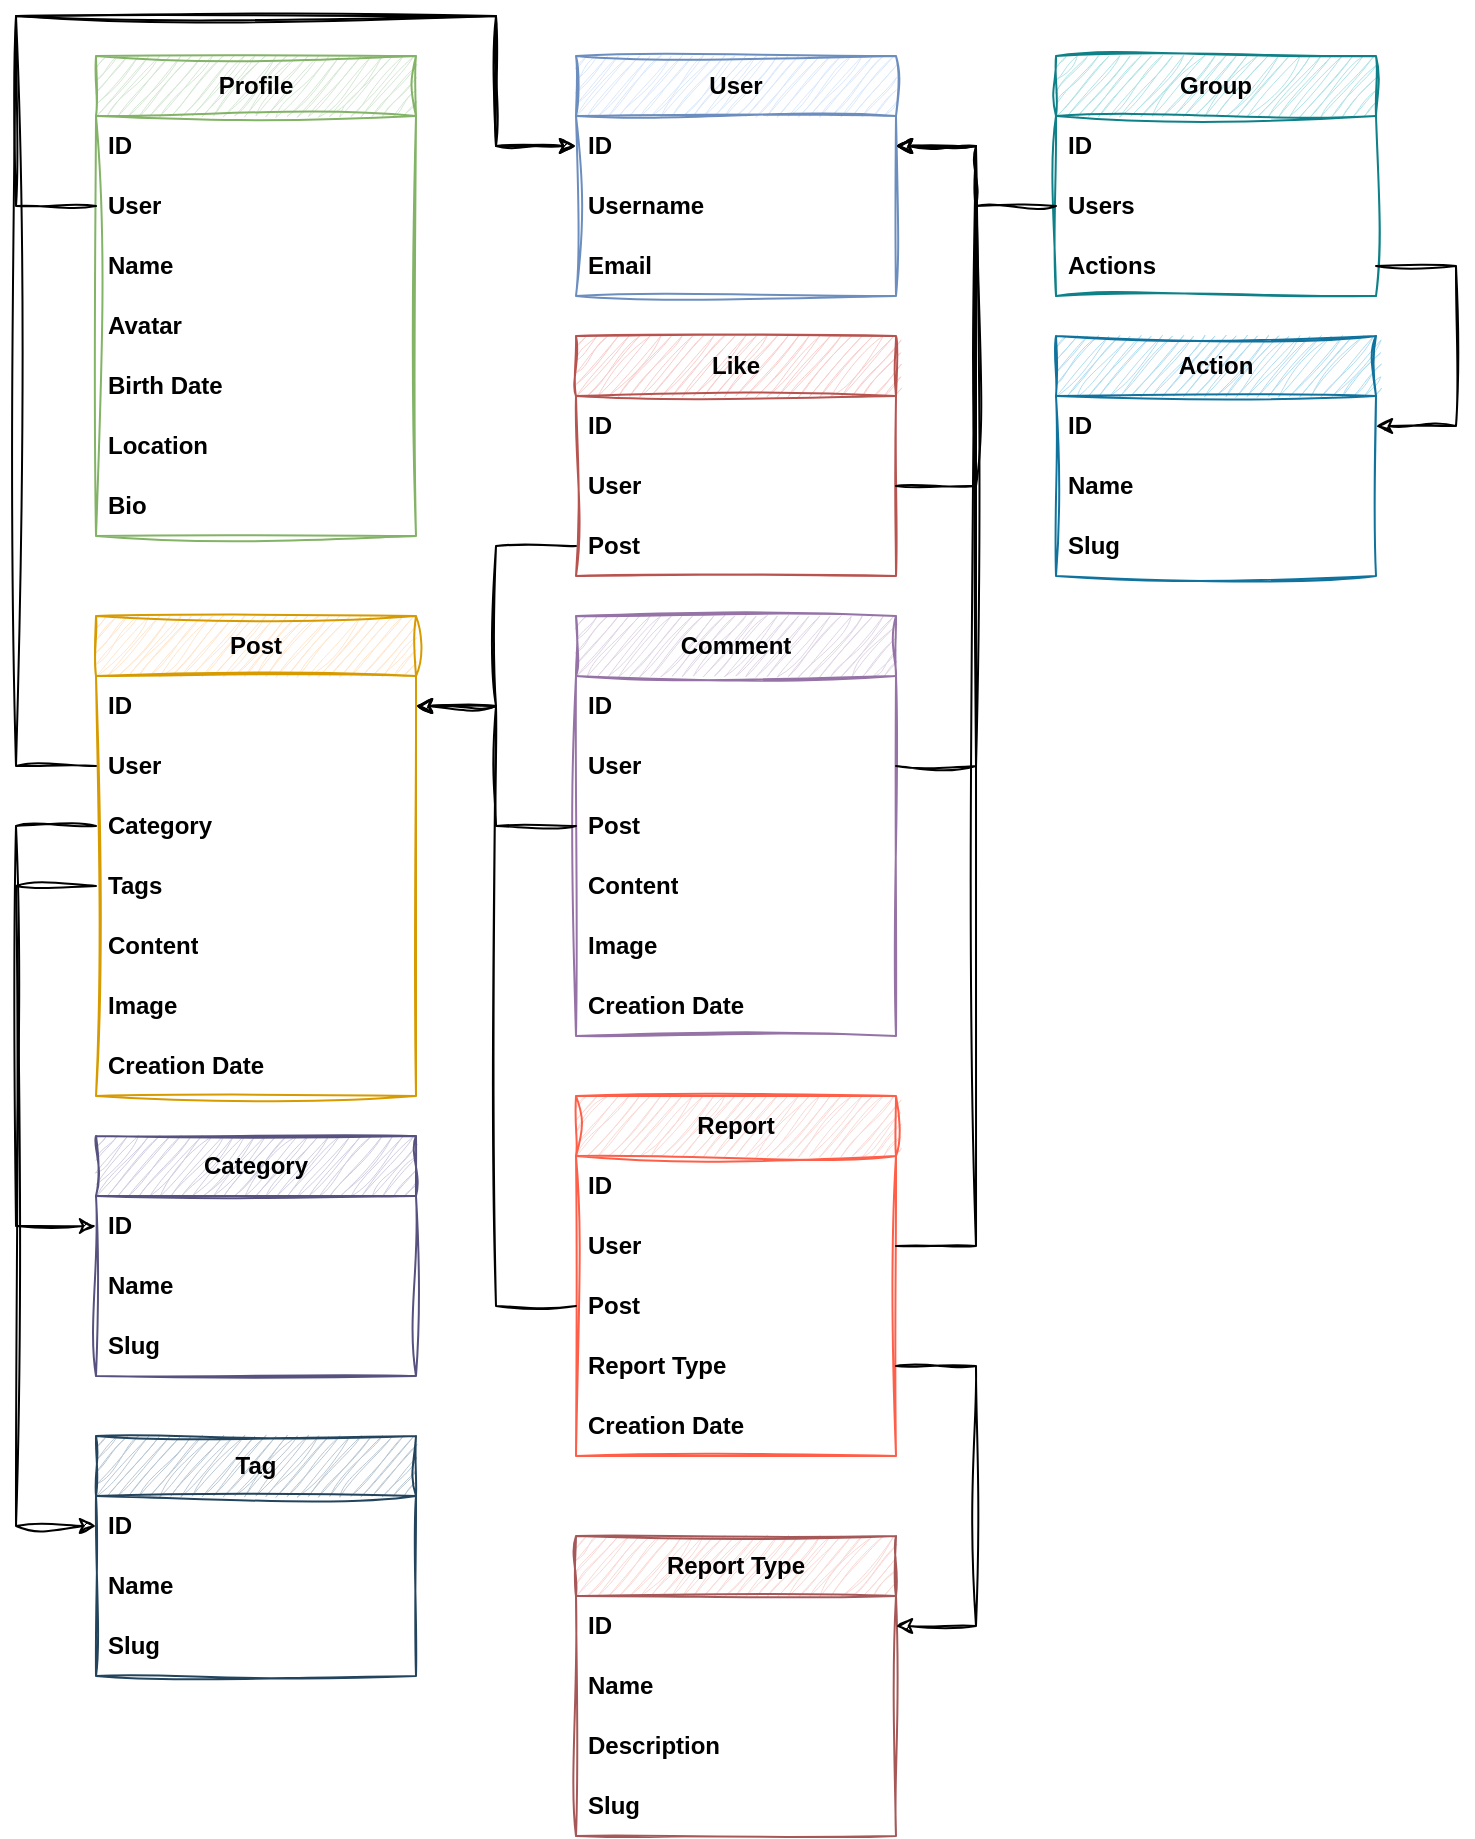 <mxfile version="23.0.2" type="device">
  <diagram name="Страница — 1" id="5FD7nR56Q4yFlG2jxHn1">
    <mxGraphModel dx="2876" dy="1103" grid="1" gridSize="10" guides="1" tooltips="1" connect="1" arrows="1" fold="1" page="1" pageScale="1" pageWidth="827" pageHeight="1169" math="0" shadow="0">
      <root>
        <mxCell id="0" />
        <mxCell id="1" parent="0" />
        <mxCell id="pnuQFp47O7qtw_fw8b88-24" value="User" style="swimlane;fontStyle=1;childLayout=stackLayout;horizontal=1;startSize=30;horizontalStack=0;resizeParent=1;resizeParentMax=0;resizeLast=0;collapsible=1;marginBottom=0;whiteSpace=wrap;html=1;fillColor=#dae8fc;strokeColor=#6c8ebf;fontFamily=Helvetica;rounded=0;sketch=1;curveFitting=1;jiggle=2;" vertex="1" parent="1">
          <mxGeometry x="-520" y="60" width="160" height="120" as="geometry" />
        </mxCell>
        <mxCell id="pnuQFp47O7qtw_fw8b88-25" value="ID" style="text;strokeColor=none;fillColor=none;align=left;verticalAlign=middle;spacingLeft=4;spacingRight=4;overflow=hidden;points=[[0,0.5],[1,0.5]];portConstraint=eastwest;rotatable=0;whiteSpace=wrap;html=1;fontFamily=Helvetica;fontStyle=1;rounded=0;sketch=1;curveFitting=1;jiggle=2;" vertex="1" parent="pnuQFp47O7qtw_fw8b88-24">
          <mxGeometry y="30" width="160" height="30" as="geometry" />
        </mxCell>
        <mxCell id="pnuQFp47O7qtw_fw8b88-26" value="Username" style="text;strokeColor=none;fillColor=none;align=left;verticalAlign=middle;spacingLeft=4;spacingRight=4;overflow=hidden;points=[[0,0.5],[1,0.5]];portConstraint=eastwest;rotatable=0;whiteSpace=wrap;html=1;fontFamily=Helvetica;fontStyle=1;rounded=0;sketch=1;curveFitting=1;jiggle=2;" vertex="1" parent="pnuQFp47O7qtw_fw8b88-24">
          <mxGeometry y="60" width="160" height="30" as="geometry" />
        </mxCell>
        <mxCell id="pnuQFp47O7qtw_fw8b88-27" value="Email" style="text;strokeColor=none;fillColor=none;align=left;verticalAlign=middle;spacingLeft=4;spacingRight=4;overflow=hidden;points=[[0,0.5],[1,0.5]];portConstraint=eastwest;rotatable=0;whiteSpace=wrap;html=1;fontFamily=Helvetica;fontStyle=1;rounded=0;sketch=1;curveFitting=1;jiggle=2;" vertex="1" parent="pnuQFp47O7qtw_fw8b88-24">
          <mxGeometry y="90" width="160" height="30" as="geometry" />
        </mxCell>
        <mxCell id="pnuQFp47O7qtw_fw8b88-28" value="Profile" style="swimlane;fontStyle=1;childLayout=stackLayout;horizontal=1;startSize=30;horizontalStack=0;resizeParent=1;resizeParentMax=0;resizeLast=0;collapsible=1;marginBottom=0;whiteSpace=wrap;html=1;fillColor=#d5e8d4;strokeColor=#82b366;fontFamily=Helvetica;rounded=0;sketch=1;curveFitting=1;jiggle=2;" vertex="1" parent="1">
          <mxGeometry x="-760" y="60" width="160" height="240" as="geometry" />
        </mxCell>
        <mxCell id="pnuQFp47O7qtw_fw8b88-29" value="ID" style="text;strokeColor=none;fillColor=none;align=left;verticalAlign=middle;spacingLeft=4;spacingRight=4;overflow=hidden;points=[[0,0.5],[1,0.5]];portConstraint=eastwest;rotatable=0;whiteSpace=wrap;html=1;fontFamily=Helvetica;fontStyle=1;rounded=0;sketch=1;curveFitting=1;jiggle=2;" vertex="1" parent="pnuQFp47O7qtw_fw8b88-28">
          <mxGeometry y="30" width="160" height="30" as="geometry" />
        </mxCell>
        <mxCell id="pnuQFp47O7qtw_fw8b88-30" value="User" style="text;strokeColor=none;fillColor=none;align=left;verticalAlign=middle;spacingLeft=4;spacingRight=4;overflow=hidden;points=[[0,0.5],[1,0.5]];portConstraint=eastwest;rotatable=0;whiteSpace=wrap;html=1;fontFamily=Helvetica;fontStyle=1;rounded=0;sketch=1;curveFitting=1;jiggle=2;" vertex="1" parent="pnuQFp47O7qtw_fw8b88-28">
          <mxGeometry y="60" width="160" height="30" as="geometry" />
        </mxCell>
        <mxCell id="pnuQFp47O7qtw_fw8b88-31" value="Name" style="text;strokeColor=none;fillColor=none;align=left;verticalAlign=middle;spacingLeft=4;spacingRight=4;overflow=hidden;points=[[0,0.5],[1,0.5]];portConstraint=eastwest;rotatable=0;whiteSpace=wrap;html=1;fontFamily=Helvetica;fontStyle=1;rounded=0;sketch=1;curveFitting=1;jiggle=2;" vertex="1" parent="pnuQFp47O7qtw_fw8b88-28">
          <mxGeometry y="90" width="160" height="30" as="geometry" />
        </mxCell>
        <mxCell id="pnuQFp47O7qtw_fw8b88-32" value="Avatar" style="text;strokeColor=none;fillColor=none;align=left;verticalAlign=middle;spacingLeft=4;spacingRight=4;overflow=hidden;points=[[0,0.5],[1,0.5]];portConstraint=eastwest;rotatable=0;whiteSpace=wrap;html=1;fontFamily=Helvetica;fontStyle=1;rounded=0;sketch=1;curveFitting=1;jiggle=2;" vertex="1" parent="pnuQFp47O7qtw_fw8b88-28">
          <mxGeometry y="120" width="160" height="30" as="geometry" />
        </mxCell>
        <mxCell id="pnuQFp47O7qtw_fw8b88-33" value="Birth Date" style="text;strokeColor=none;fillColor=none;align=left;verticalAlign=middle;spacingLeft=4;spacingRight=4;overflow=hidden;points=[[0,0.5],[1,0.5]];portConstraint=eastwest;rotatable=0;whiteSpace=wrap;html=1;fontFamily=Helvetica;fontStyle=1;rounded=0;sketch=1;curveFitting=1;jiggle=2;" vertex="1" parent="pnuQFp47O7qtw_fw8b88-28">
          <mxGeometry y="150" width="160" height="30" as="geometry" />
        </mxCell>
        <mxCell id="pnuQFp47O7qtw_fw8b88-35" value="Location" style="text;strokeColor=none;fillColor=none;align=left;verticalAlign=middle;spacingLeft=4;spacingRight=4;overflow=hidden;points=[[0,0.5],[1,0.5]];portConstraint=eastwest;rotatable=0;whiteSpace=wrap;html=1;fontFamily=Helvetica;fontStyle=1;rounded=0;sketch=1;curveFitting=1;jiggle=2;" vertex="1" parent="pnuQFp47O7qtw_fw8b88-28">
          <mxGeometry y="180" width="160" height="30" as="geometry" />
        </mxCell>
        <mxCell id="pnuQFp47O7qtw_fw8b88-34" value="Bio" style="text;strokeColor=none;fillColor=none;align=left;verticalAlign=middle;spacingLeft=4;spacingRight=4;overflow=hidden;points=[[0,0.5],[1,0.5]];portConstraint=eastwest;rotatable=0;whiteSpace=wrap;html=1;fontFamily=Helvetica;fontStyle=1;rounded=0;sketch=1;curveFitting=1;jiggle=2;" vertex="1" parent="pnuQFp47O7qtw_fw8b88-28">
          <mxGeometry y="210" width="160" height="30" as="geometry" />
        </mxCell>
        <mxCell id="pnuQFp47O7qtw_fw8b88-36" value="Post" style="swimlane;fontStyle=1;childLayout=stackLayout;horizontal=1;startSize=30;horizontalStack=0;resizeParent=1;resizeParentMax=0;resizeLast=0;collapsible=1;marginBottom=0;whiteSpace=wrap;html=1;fillColor=#ffe6cc;strokeColor=#d79b00;fontFamily=Helvetica;align=center;rounded=0;sketch=1;curveFitting=1;jiggle=2;" vertex="1" parent="1">
          <mxGeometry x="-760" y="340" width="160" height="240" as="geometry" />
        </mxCell>
        <mxCell id="pnuQFp47O7qtw_fw8b88-37" value="ID" style="text;strokeColor=none;fillColor=none;align=left;verticalAlign=middle;spacingLeft=4;spacingRight=4;overflow=hidden;points=[[0,0.5],[1,0.5]];portConstraint=eastwest;rotatable=0;whiteSpace=wrap;html=1;fontFamily=Helvetica;fontStyle=1;rounded=0;sketch=1;curveFitting=1;jiggle=2;" vertex="1" parent="pnuQFp47O7qtw_fw8b88-36">
          <mxGeometry y="30" width="160" height="30" as="geometry" />
        </mxCell>
        <mxCell id="pnuQFp47O7qtw_fw8b88-38" value="User" style="text;strokeColor=none;fillColor=none;align=left;verticalAlign=middle;spacingLeft=4;spacingRight=4;overflow=hidden;points=[[0,0.5],[1,0.5]];portConstraint=eastwest;rotatable=0;whiteSpace=wrap;html=1;fontFamily=Helvetica;fontStyle=1;rounded=0;sketch=1;curveFitting=1;jiggle=2;" vertex="1" parent="pnuQFp47O7qtw_fw8b88-36">
          <mxGeometry y="60" width="160" height="30" as="geometry" />
        </mxCell>
        <mxCell id="pnuQFp47O7qtw_fw8b88-110" value="Category" style="text;strokeColor=none;fillColor=none;align=left;verticalAlign=middle;spacingLeft=4;spacingRight=4;overflow=hidden;points=[[0,0.5],[1,0.5]];portConstraint=eastwest;rotatable=0;whiteSpace=wrap;html=1;fontFamily=Helvetica;fontStyle=1;rounded=0;sketch=1;curveFitting=1;jiggle=2;" vertex="1" parent="pnuQFp47O7qtw_fw8b88-36">
          <mxGeometry y="90" width="160" height="30" as="geometry" />
        </mxCell>
        <mxCell id="pnuQFp47O7qtw_fw8b88-111" value="Tags" style="text;strokeColor=none;fillColor=none;align=left;verticalAlign=middle;spacingLeft=4;spacingRight=4;overflow=hidden;points=[[0,0.5],[1,0.5]];portConstraint=eastwest;rotatable=0;whiteSpace=wrap;html=1;fontFamily=Helvetica;fontStyle=1;rounded=0;sketch=1;curveFitting=1;jiggle=2;" vertex="1" parent="pnuQFp47O7qtw_fw8b88-36">
          <mxGeometry y="120" width="160" height="30" as="geometry" />
        </mxCell>
        <mxCell id="pnuQFp47O7qtw_fw8b88-39" value="Content" style="text;strokeColor=none;fillColor=none;align=left;verticalAlign=middle;spacingLeft=4;spacingRight=4;overflow=hidden;points=[[0,0.5],[1,0.5]];portConstraint=eastwest;rotatable=0;whiteSpace=wrap;html=1;fontFamily=Helvetica;fontStyle=1;rounded=0;sketch=1;curveFitting=1;jiggle=2;" vertex="1" parent="pnuQFp47O7qtw_fw8b88-36">
          <mxGeometry y="150" width="160" height="30" as="geometry" />
        </mxCell>
        <mxCell id="pnuQFp47O7qtw_fw8b88-40" value="Image" style="text;strokeColor=none;fillColor=none;align=left;verticalAlign=middle;spacingLeft=4;spacingRight=4;overflow=hidden;points=[[0,0.5],[1,0.5]];portConstraint=eastwest;rotatable=0;whiteSpace=wrap;html=1;fontFamily=Helvetica;fontStyle=1;rounded=0;sketch=1;curveFitting=1;jiggle=2;" vertex="1" parent="pnuQFp47O7qtw_fw8b88-36">
          <mxGeometry y="180" width="160" height="30" as="geometry" />
        </mxCell>
        <mxCell id="pnuQFp47O7qtw_fw8b88-41" value="Creation Date" style="text;strokeColor=none;fillColor=none;align=left;verticalAlign=middle;spacingLeft=4;spacingRight=4;overflow=hidden;points=[[0,0.5],[1,0.5]];portConstraint=eastwest;rotatable=0;whiteSpace=wrap;html=1;fontFamily=Helvetica;fontStyle=1;rounded=0;sketch=1;curveFitting=1;jiggle=2;" vertex="1" parent="pnuQFp47O7qtw_fw8b88-36">
          <mxGeometry y="210" width="160" height="30" as="geometry" />
        </mxCell>
        <mxCell id="pnuQFp47O7qtw_fw8b88-46" value="Comment" style="swimlane;fontStyle=1;childLayout=stackLayout;horizontal=1;startSize=30;horizontalStack=0;resizeParent=1;resizeParentMax=0;resizeLast=0;collapsible=1;marginBottom=0;whiteSpace=wrap;html=1;fillColor=#e1d5e7;strokeColor=#9673a6;fontFamily=Helvetica;align=center;rounded=0;sketch=1;curveFitting=1;jiggle=2;" vertex="1" parent="1">
          <mxGeometry x="-520" y="340" width="160" height="210" as="geometry" />
        </mxCell>
        <mxCell id="pnuQFp47O7qtw_fw8b88-47" value="ID" style="text;strokeColor=none;fillColor=none;align=left;verticalAlign=middle;spacingLeft=4;spacingRight=4;overflow=hidden;points=[[0,0.5],[1,0.5]];portConstraint=eastwest;rotatable=0;whiteSpace=wrap;html=1;fontFamily=Helvetica;fontStyle=1;rounded=0;sketch=1;curveFitting=1;jiggle=2;" vertex="1" parent="pnuQFp47O7qtw_fw8b88-46">
          <mxGeometry y="30" width="160" height="30" as="geometry" />
        </mxCell>
        <mxCell id="pnuQFp47O7qtw_fw8b88-48" value="User" style="text;strokeColor=none;fillColor=none;align=left;verticalAlign=middle;spacingLeft=4;spacingRight=4;overflow=hidden;points=[[0,0.5],[1,0.5]];portConstraint=eastwest;rotatable=0;whiteSpace=wrap;html=1;fontFamily=Helvetica;fontStyle=1;rounded=0;sketch=1;curveFitting=1;jiggle=2;" vertex="1" parent="pnuQFp47O7qtw_fw8b88-46">
          <mxGeometry y="60" width="160" height="30" as="geometry" />
        </mxCell>
        <mxCell id="pnuQFp47O7qtw_fw8b88-52" value="Post" style="text;strokeColor=none;fillColor=none;align=left;verticalAlign=middle;spacingLeft=4;spacingRight=4;overflow=hidden;points=[[0,0.5],[1,0.5]];portConstraint=eastwest;rotatable=0;whiteSpace=wrap;html=1;fontFamily=Helvetica;fontStyle=1;rounded=0;sketch=1;curveFitting=1;jiggle=2;" vertex="1" parent="pnuQFp47O7qtw_fw8b88-46">
          <mxGeometry y="90" width="160" height="30" as="geometry" />
        </mxCell>
        <mxCell id="pnuQFp47O7qtw_fw8b88-49" value="Content" style="text;strokeColor=none;fillColor=none;align=left;verticalAlign=middle;spacingLeft=4;spacingRight=4;overflow=hidden;points=[[0,0.5],[1,0.5]];portConstraint=eastwest;rotatable=0;whiteSpace=wrap;html=1;fontFamily=Helvetica;fontStyle=1;rounded=0;sketch=1;curveFitting=1;jiggle=2;" vertex="1" parent="pnuQFp47O7qtw_fw8b88-46">
          <mxGeometry y="120" width="160" height="30" as="geometry" />
        </mxCell>
        <mxCell id="pnuQFp47O7qtw_fw8b88-50" value="Image" style="text;strokeColor=none;fillColor=none;align=left;verticalAlign=middle;spacingLeft=4;spacingRight=4;overflow=hidden;points=[[0,0.5],[1,0.5]];portConstraint=eastwest;rotatable=0;whiteSpace=wrap;html=1;fontFamily=Helvetica;fontStyle=1;rounded=0;sketch=1;curveFitting=1;jiggle=2;" vertex="1" parent="pnuQFp47O7qtw_fw8b88-46">
          <mxGeometry y="150" width="160" height="30" as="geometry" />
        </mxCell>
        <mxCell id="pnuQFp47O7qtw_fw8b88-51" value="Creation Date" style="text;strokeColor=none;fillColor=none;align=left;verticalAlign=middle;spacingLeft=4;spacingRight=4;overflow=hidden;points=[[0,0.5],[1,0.5]];portConstraint=eastwest;rotatable=0;whiteSpace=wrap;html=1;fontFamily=Helvetica;fontStyle=1;labelBorderColor=none;labelBackgroundColor=none;rounded=0;sketch=1;curveFitting=1;jiggle=2;" vertex="1" parent="pnuQFp47O7qtw_fw8b88-46">
          <mxGeometry y="180" width="160" height="30" as="geometry" />
        </mxCell>
        <mxCell id="pnuQFp47O7qtw_fw8b88-54" value="Like" style="swimlane;fontStyle=1;childLayout=stackLayout;horizontal=1;startSize=30;horizontalStack=0;resizeParent=1;resizeParentMax=0;resizeLast=0;collapsible=1;marginBottom=0;whiteSpace=wrap;html=1;fillColor=#f8cecc;strokeColor=#b85450;fontFamily=Helvetica;align=center;rounded=0;sketch=1;curveFitting=1;jiggle=2;" vertex="1" parent="1">
          <mxGeometry x="-520" y="200" width="160" height="120" as="geometry" />
        </mxCell>
        <mxCell id="pnuQFp47O7qtw_fw8b88-55" value="ID" style="text;strokeColor=none;fillColor=none;align=left;verticalAlign=middle;spacingLeft=4;spacingRight=4;overflow=hidden;points=[[0,0.5],[1,0.5]];portConstraint=eastwest;rotatable=0;whiteSpace=wrap;html=1;fontFamily=Helvetica;fontStyle=1;rounded=0;sketch=1;curveFitting=1;jiggle=2;" vertex="1" parent="pnuQFp47O7qtw_fw8b88-54">
          <mxGeometry y="30" width="160" height="30" as="geometry" />
        </mxCell>
        <mxCell id="pnuQFp47O7qtw_fw8b88-56" value="User" style="text;strokeColor=none;fillColor=none;align=left;verticalAlign=middle;spacingLeft=4;spacingRight=4;overflow=hidden;points=[[0,0.5],[1,0.5]];portConstraint=eastwest;rotatable=0;whiteSpace=wrap;html=1;fontFamily=Helvetica;fontStyle=1;rounded=0;sketch=1;curveFitting=1;jiggle=2;" vertex="1" parent="pnuQFp47O7qtw_fw8b88-54">
          <mxGeometry y="60" width="160" height="30" as="geometry" />
        </mxCell>
        <mxCell id="pnuQFp47O7qtw_fw8b88-57" value="Post" style="text;strokeColor=none;fillColor=none;align=left;verticalAlign=middle;spacingLeft=4;spacingRight=4;overflow=hidden;points=[[0,0.5],[1,0.5]];portConstraint=eastwest;rotatable=0;whiteSpace=wrap;html=1;fontFamily=Helvetica;fontStyle=1;rounded=0;sketch=1;curveFitting=1;jiggle=2;" vertex="1" parent="pnuQFp47O7qtw_fw8b88-54">
          <mxGeometry y="90" width="160" height="30" as="geometry" />
        </mxCell>
        <mxCell id="pnuQFp47O7qtw_fw8b88-85" style="edgeStyle=orthogonalEdgeStyle;rounded=0;orthogonalLoop=1;jettySize=auto;html=1;entryX=1;entryY=0.5;entryDx=0;entryDy=0;fontFamily=Helvetica;fontStyle=1;align=left;sketch=1;curveFitting=1;jiggle=2;" edge="1" parent="1" source="pnuQFp47O7qtw_fw8b88-48" target="pnuQFp47O7qtw_fw8b88-25">
          <mxGeometry relative="1" as="geometry">
            <Array as="points">
              <mxPoint x="-320" y="415" />
              <mxPoint x="-320" y="105" />
            </Array>
          </mxGeometry>
        </mxCell>
        <mxCell id="pnuQFp47O7qtw_fw8b88-86" style="edgeStyle=orthogonalEdgeStyle;rounded=0;orthogonalLoop=1;jettySize=auto;html=1;entryX=1;entryY=0.5;entryDx=0;entryDy=0;fontFamily=Helvetica;fontStyle=1;align=left;sketch=1;curveFitting=1;jiggle=2;" edge="1" parent="1" source="pnuQFp47O7qtw_fw8b88-56" target="pnuQFp47O7qtw_fw8b88-25">
          <mxGeometry relative="1" as="geometry">
            <Array as="points">
              <mxPoint x="-320" y="275" />
              <mxPoint x="-320" y="105" />
            </Array>
          </mxGeometry>
        </mxCell>
        <mxCell id="pnuQFp47O7qtw_fw8b88-88" style="edgeStyle=orthogonalEdgeStyle;rounded=0;orthogonalLoop=1;jettySize=auto;html=1;entryX=0;entryY=0.5;entryDx=0;entryDy=0;fontFamily=Helvetica;sketch=1;curveFitting=1;jiggle=2;" edge="1" parent="1" source="pnuQFp47O7qtw_fw8b88-30" target="pnuQFp47O7qtw_fw8b88-25">
          <mxGeometry relative="1" as="geometry">
            <Array as="points">
              <mxPoint x="-800" y="135" />
              <mxPoint x="-800" y="40" />
              <mxPoint x="-560" y="40" />
              <mxPoint x="-560" y="105" />
            </Array>
          </mxGeometry>
        </mxCell>
        <mxCell id="pnuQFp47O7qtw_fw8b88-89" style="edgeStyle=orthogonalEdgeStyle;rounded=0;orthogonalLoop=1;jettySize=auto;html=1;entryX=0;entryY=0.5;entryDx=0;entryDy=0;fontFamily=Helvetica;sketch=1;curveFitting=1;jiggle=2;" edge="1" parent="1" source="pnuQFp47O7qtw_fw8b88-38" target="pnuQFp47O7qtw_fw8b88-25">
          <mxGeometry relative="1" as="geometry">
            <Array as="points">
              <mxPoint x="-800" y="415" />
              <mxPoint x="-800" y="40" />
              <mxPoint x="-560" y="40" />
              <mxPoint x="-560" y="105" />
            </Array>
          </mxGeometry>
        </mxCell>
        <mxCell id="pnuQFp47O7qtw_fw8b88-90" style="edgeStyle=orthogonalEdgeStyle;rounded=0;orthogonalLoop=1;jettySize=auto;html=1;entryX=1;entryY=0.5;entryDx=0;entryDy=0;fontFamily=Helvetica;fontStyle=1;align=left;sketch=1;curveFitting=1;jiggle=2;" edge="1" parent="1" source="pnuQFp47O7qtw_fw8b88-52" target="pnuQFp47O7qtw_fw8b88-37">
          <mxGeometry relative="1" as="geometry" />
        </mxCell>
        <mxCell id="pnuQFp47O7qtw_fw8b88-91" style="edgeStyle=orthogonalEdgeStyle;rounded=0;orthogonalLoop=1;jettySize=auto;html=1;entryX=1;entryY=0.5;entryDx=0;entryDy=0;fontFamily=Helvetica;fontStyle=1;align=left;sketch=1;curveFitting=1;jiggle=2;" edge="1" parent="1" source="pnuQFp47O7qtw_fw8b88-57" target="pnuQFp47O7qtw_fw8b88-37">
          <mxGeometry relative="1" as="geometry" />
        </mxCell>
        <mxCell id="pnuQFp47O7qtw_fw8b88-93" value="Group" style="swimlane;fontStyle=1;childLayout=stackLayout;horizontal=1;startSize=30;horizontalStack=0;resizeParent=1;resizeParentMax=0;resizeLast=0;collapsible=1;marginBottom=0;whiteSpace=wrap;html=1;fontFamily=Helvetica;rounded=0;sketch=1;curveFitting=1;jiggle=2;fillColor=#b0e3e6;strokeColor=#0e8088;" vertex="1" parent="1">
          <mxGeometry x="-280" y="60" width="160" height="120" as="geometry" />
        </mxCell>
        <mxCell id="pnuQFp47O7qtw_fw8b88-94" value="ID" style="text;strokeColor=none;fillColor=none;align=left;verticalAlign=middle;spacingLeft=4;spacingRight=4;overflow=hidden;points=[[0,0.5],[1,0.5]];portConstraint=eastwest;rotatable=0;whiteSpace=wrap;html=1;fontFamily=Helvetica;fontStyle=1;rounded=0;sketch=1;curveFitting=1;jiggle=2;" vertex="1" parent="pnuQFp47O7qtw_fw8b88-93">
          <mxGeometry y="30" width="160" height="30" as="geometry" />
        </mxCell>
        <mxCell id="pnuQFp47O7qtw_fw8b88-95" value="Users" style="text;strokeColor=none;fillColor=none;align=left;verticalAlign=middle;spacingLeft=4;spacingRight=4;overflow=hidden;points=[[0,0.5],[1,0.5]];portConstraint=eastwest;rotatable=0;whiteSpace=wrap;html=1;fontFamily=Helvetica;fontStyle=1;rounded=0;sketch=1;curveFitting=1;jiggle=2;" vertex="1" parent="pnuQFp47O7qtw_fw8b88-93">
          <mxGeometry y="60" width="160" height="30" as="geometry" />
        </mxCell>
        <mxCell id="pnuQFp47O7qtw_fw8b88-96" value="Actions" style="text;strokeColor=none;fillColor=none;align=left;verticalAlign=middle;spacingLeft=4;spacingRight=4;overflow=hidden;points=[[0,0.5],[1,0.5]];portConstraint=eastwest;rotatable=0;whiteSpace=wrap;html=1;fontFamily=Helvetica;fontStyle=1;rounded=0;sketch=1;curveFitting=1;jiggle=2;" vertex="1" parent="pnuQFp47O7qtw_fw8b88-93">
          <mxGeometry y="90" width="160" height="30" as="geometry" />
        </mxCell>
        <mxCell id="pnuQFp47O7qtw_fw8b88-97" style="edgeStyle=orthogonalEdgeStyle;rounded=0;orthogonalLoop=1;jettySize=auto;html=1;entryX=1;entryY=0.5;entryDx=0;entryDy=0;sketch=1;curveFitting=1;jiggle=2;" edge="1" parent="1" source="pnuQFp47O7qtw_fw8b88-95" target="pnuQFp47O7qtw_fw8b88-25">
          <mxGeometry relative="1" as="geometry" />
        </mxCell>
        <mxCell id="pnuQFp47O7qtw_fw8b88-98" value="Action" style="swimlane;fontStyle=1;childLayout=stackLayout;horizontal=1;startSize=30;horizontalStack=0;resizeParent=1;resizeParentMax=0;resizeLast=0;collapsible=1;marginBottom=0;whiteSpace=wrap;html=1;fontFamily=Helvetica;rounded=0;fillColor=#b1ddf0;strokeColor=#10739e;sketch=1;curveFitting=1;jiggle=2;" vertex="1" parent="1">
          <mxGeometry x="-280" y="200" width="160" height="120" as="geometry" />
        </mxCell>
        <mxCell id="pnuQFp47O7qtw_fw8b88-99" value="ID" style="text;strokeColor=none;fillColor=none;align=left;verticalAlign=middle;spacingLeft=4;spacingRight=4;overflow=hidden;points=[[0,0.5],[1,0.5]];portConstraint=eastwest;rotatable=0;whiteSpace=wrap;html=1;fontFamily=Helvetica;fontStyle=1;rounded=0;sketch=1;curveFitting=1;jiggle=2;" vertex="1" parent="pnuQFp47O7qtw_fw8b88-98">
          <mxGeometry y="30" width="160" height="30" as="geometry" />
        </mxCell>
        <mxCell id="pnuQFp47O7qtw_fw8b88-100" value="Name" style="text;strokeColor=none;fillColor=none;align=left;verticalAlign=middle;spacingLeft=4;spacingRight=4;overflow=hidden;points=[[0,0.5],[1,0.5]];portConstraint=eastwest;rotatable=0;whiteSpace=wrap;html=1;fontFamily=Helvetica;fontStyle=1;rounded=0;sketch=1;curveFitting=1;jiggle=2;" vertex="1" parent="pnuQFp47O7qtw_fw8b88-98">
          <mxGeometry y="60" width="160" height="30" as="geometry" />
        </mxCell>
        <mxCell id="pnuQFp47O7qtw_fw8b88-101" value="Slug" style="text;strokeColor=none;fillColor=none;align=left;verticalAlign=middle;spacingLeft=4;spacingRight=4;overflow=hidden;points=[[0,0.5],[1,0.5]];portConstraint=eastwest;rotatable=0;whiteSpace=wrap;html=1;fontFamily=Helvetica;fontStyle=1;rounded=0;sketch=1;curveFitting=1;jiggle=2;" vertex="1" parent="pnuQFp47O7qtw_fw8b88-98">
          <mxGeometry y="90" width="160" height="30" as="geometry" />
        </mxCell>
        <mxCell id="pnuQFp47O7qtw_fw8b88-103" style="edgeStyle=orthogonalEdgeStyle;rounded=0;orthogonalLoop=1;jettySize=auto;html=1;entryX=1;entryY=0.5;entryDx=0;entryDy=0;sketch=1;curveFitting=1;jiggle=2;" edge="1" parent="1" source="pnuQFp47O7qtw_fw8b88-96" target="pnuQFp47O7qtw_fw8b88-99">
          <mxGeometry relative="1" as="geometry">
            <Array as="points">
              <mxPoint x="-80" y="165" />
              <mxPoint x="-80" y="245" />
            </Array>
          </mxGeometry>
        </mxCell>
        <mxCell id="pnuQFp47O7qtw_fw8b88-104" value="Category" style="swimlane;fontStyle=1;childLayout=stackLayout;horizontal=1;startSize=30;horizontalStack=0;resizeParent=1;resizeParentMax=0;resizeLast=0;collapsible=1;marginBottom=0;whiteSpace=wrap;html=1;fillColor=#d0cee2;strokeColor=#56517e;fontFamily=Helvetica;align=center;rounded=0;sketch=1;curveFitting=1;jiggle=2;" vertex="1" parent="1">
          <mxGeometry x="-760" y="600" width="160" height="120" as="geometry" />
        </mxCell>
        <mxCell id="pnuQFp47O7qtw_fw8b88-105" value="ID" style="text;strokeColor=none;fillColor=none;align=left;verticalAlign=middle;spacingLeft=4;spacingRight=4;overflow=hidden;points=[[0,0.5],[1,0.5]];portConstraint=eastwest;rotatable=0;whiteSpace=wrap;html=1;fontFamily=Helvetica;fontStyle=1;rounded=0;sketch=1;curveFitting=1;jiggle=2;" vertex="1" parent="pnuQFp47O7qtw_fw8b88-104">
          <mxGeometry y="30" width="160" height="30" as="geometry" />
        </mxCell>
        <mxCell id="pnuQFp47O7qtw_fw8b88-106" value="Name" style="text;strokeColor=none;fillColor=none;align=left;verticalAlign=middle;spacingLeft=4;spacingRight=4;overflow=hidden;points=[[0,0.5],[1,0.5]];portConstraint=eastwest;rotatable=0;whiteSpace=wrap;html=1;fontFamily=Helvetica;fontStyle=1;rounded=0;sketch=1;curveFitting=1;jiggle=2;" vertex="1" parent="pnuQFp47O7qtw_fw8b88-104">
          <mxGeometry y="60" width="160" height="30" as="geometry" />
        </mxCell>
        <mxCell id="pnuQFp47O7qtw_fw8b88-107" value="Slug" style="text;strokeColor=none;fillColor=none;align=left;verticalAlign=middle;spacingLeft=4;spacingRight=4;overflow=hidden;points=[[0,0.5],[1,0.5]];portConstraint=eastwest;rotatable=0;whiteSpace=wrap;html=1;fontFamily=Helvetica;fontStyle=1;rounded=0;sketch=1;curveFitting=1;jiggle=2;" vertex="1" parent="pnuQFp47O7qtw_fw8b88-104">
          <mxGeometry y="90" width="160" height="30" as="geometry" />
        </mxCell>
        <mxCell id="pnuQFp47O7qtw_fw8b88-112" style="edgeStyle=orthogonalEdgeStyle;rounded=0;sketch=1;hachureGap=4;jiggle=2;curveFitting=1;orthogonalLoop=1;jettySize=auto;html=1;entryX=0;entryY=0.5;entryDx=0;entryDy=0;fontFamily=Architects Daughter;fontSource=https%3A%2F%2Ffonts.googleapis.com%2Fcss%3Ffamily%3DArchitects%2BDaughter;fontSize=16;" edge="1" parent="1" source="pnuQFp47O7qtw_fw8b88-110" target="pnuQFp47O7qtw_fw8b88-105">
          <mxGeometry relative="1" as="geometry">
            <Array as="points">
              <mxPoint x="-800" y="445" />
              <mxPoint x="-800" y="645" />
            </Array>
          </mxGeometry>
        </mxCell>
        <mxCell id="pnuQFp47O7qtw_fw8b88-113" value="Tag" style="swimlane;fontStyle=1;childLayout=stackLayout;horizontal=1;startSize=30;horizontalStack=0;resizeParent=1;resizeParentMax=0;resizeLast=0;collapsible=1;marginBottom=0;whiteSpace=wrap;html=1;fillColor=#bac8d3;strokeColor=#23445d;fontFamily=Helvetica;align=center;rounded=0;sketch=1;curveFitting=1;jiggle=2;" vertex="1" parent="1">
          <mxGeometry x="-760" y="750" width="160" height="120" as="geometry" />
        </mxCell>
        <mxCell id="pnuQFp47O7qtw_fw8b88-114" value="ID" style="text;strokeColor=none;fillColor=none;align=left;verticalAlign=middle;spacingLeft=4;spacingRight=4;overflow=hidden;points=[[0,0.5],[1,0.5]];portConstraint=eastwest;rotatable=0;whiteSpace=wrap;html=1;fontFamily=Helvetica;fontStyle=1;rounded=0;sketch=1;curveFitting=1;jiggle=2;" vertex="1" parent="pnuQFp47O7qtw_fw8b88-113">
          <mxGeometry y="30" width="160" height="30" as="geometry" />
        </mxCell>
        <mxCell id="pnuQFp47O7qtw_fw8b88-115" value="Name" style="text;strokeColor=none;fillColor=none;align=left;verticalAlign=middle;spacingLeft=4;spacingRight=4;overflow=hidden;points=[[0,0.5],[1,0.5]];portConstraint=eastwest;rotatable=0;whiteSpace=wrap;html=1;fontFamily=Helvetica;fontStyle=1;rounded=0;sketch=1;curveFitting=1;jiggle=2;" vertex="1" parent="pnuQFp47O7qtw_fw8b88-113">
          <mxGeometry y="60" width="160" height="30" as="geometry" />
        </mxCell>
        <mxCell id="pnuQFp47O7qtw_fw8b88-116" value="Slug" style="text;strokeColor=none;fillColor=none;align=left;verticalAlign=middle;spacingLeft=4;spacingRight=4;overflow=hidden;points=[[0,0.5],[1,0.5]];portConstraint=eastwest;rotatable=0;whiteSpace=wrap;html=1;fontFamily=Helvetica;fontStyle=1;rounded=0;sketch=1;curveFitting=1;jiggle=2;" vertex="1" parent="pnuQFp47O7qtw_fw8b88-113">
          <mxGeometry y="90" width="160" height="30" as="geometry" />
        </mxCell>
        <mxCell id="pnuQFp47O7qtw_fw8b88-117" style="edgeStyle=orthogonalEdgeStyle;rounded=0;sketch=1;hachureGap=4;jiggle=2;curveFitting=1;orthogonalLoop=1;jettySize=auto;html=1;entryX=0;entryY=0.5;entryDx=0;entryDy=0;fontFamily=Architects Daughter;fontSource=https%3A%2F%2Ffonts.googleapis.com%2Fcss%3Ffamily%3DArchitects%2BDaughter;fontSize=16;" edge="1" parent="1" source="pnuQFp47O7qtw_fw8b88-111" target="pnuQFp47O7qtw_fw8b88-114">
          <mxGeometry relative="1" as="geometry">
            <Array as="points">
              <mxPoint x="-800" y="475" />
              <mxPoint x="-800" y="795" />
            </Array>
          </mxGeometry>
        </mxCell>
        <mxCell id="pnuQFp47O7qtw_fw8b88-118" value="Report" style="swimlane;fontStyle=1;childLayout=stackLayout;horizontal=1;startSize=30;horizontalStack=0;resizeParent=1;resizeParentMax=0;resizeLast=0;collapsible=1;marginBottom=0;whiteSpace=wrap;html=1;fillColor=#fad9d5;strokeColor=#FF5F49;fontFamily=Helvetica;align=center;rounded=0;sketch=1;curveFitting=1;jiggle=2;" vertex="1" parent="1">
          <mxGeometry x="-520" y="580" width="160" height="180" as="geometry" />
        </mxCell>
        <mxCell id="pnuQFp47O7qtw_fw8b88-119" value="ID" style="text;strokeColor=none;fillColor=none;align=left;verticalAlign=middle;spacingLeft=4;spacingRight=4;overflow=hidden;points=[[0,0.5],[1,0.5]];portConstraint=eastwest;rotatable=0;whiteSpace=wrap;html=1;fontFamily=Helvetica;fontStyle=1;rounded=0;sketch=1;curveFitting=1;jiggle=2;" vertex="1" parent="pnuQFp47O7qtw_fw8b88-118">
          <mxGeometry y="30" width="160" height="30" as="geometry" />
        </mxCell>
        <mxCell id="pnuQFp47O7qtw_fw8b88-120" value="User" style="text;strokeColor=none;fillColor=none;align=left;verticalAlign=middle;spacingLeft=4;spacingRight=4;overflow=hidden;points=[[0,0.5],[1,0.5]];portConstraint=eastwest;rotatable=0;whiteSpace=wrap;html=1;fontFamily=Helvetica;fontStyle=1;rounded=0;sketch=1;curveFitting=1;jiggle=2;" vertex="1" parent="pnuQFp47O7qtw_fw8b88-118">
          <mxGeometry y="60" width="160" height="30" as="geometry" />
        </mxCell>
        <mxCell id="pnuQFp47O7qtw_fw8b88-121" value="Post" style="text;strokeColor=none;fillColor=none;align=left;verticalAlign=middle;spacingLeft=4;spacingRight=4;overflow=hidden;points=[[0,0.5],[1,0.5]];portConstraint=eastwest;rotatable=0;whiteSpace=wrap;html=1;fontFamily=Helvetica;fontStyle=1;rounded=0;sketch=1;curveFitting=1;jiggle=2;" vertex="1" parent="pnuQFp47O7qtw_fw8b88-118">
          <mxGeometry y="90" width="160" height="30" as="geometry" />
        </mxCell>
        <mxCell id="pnuQFp47O7qtw_fw8b88-125" value="Report Type" style="text;strokeColor=none;fillColor=none;align=left;verticalAlign=middle;spacingLeft=4;spacingRight=4;overflow=hidden;points=[[0,0.5],[1,0.5]];portConstraint=eastwest;rotatable=0;whiteSpace=wrap;html=1;fontFamily=Helvetica;fontStyle=1;rounded=0;sketch=1;curveFitting=1;jiggle=2;" vertex="1" parent="pnuQFp47O7qtw_fw8b88-118">
          <mxGeometry y="120" width="160" height="30" as="geometry" />
        </mxCell>
        <mxCell id="pnuQFp47O7qtw_fw8b88-124" value="Creation Date" style="text;strokeColor=none;fillColor=none;align=left;verticalAlign=middle;spacingLeft=4;spacingRight=4;overflow=hidden;points=[[0,0.5],[1,0.5]];portConstraint=eastwest;rotatable=0;whiteSpace=wrap;html=1;fontFamily=Helvetica;fontStyle=1;labelBorderColor=none;labelBackgroundColor=none;rounded=0;sketch=1;curveFitting=1;jiggle=2;" vertex="1" parent="pnuQFp47O7qtw_fw8b88-118">
          <mxGeometry y="150" width="160" height="30" as="geometry" />
        </mxCell>
        <mxCell id="pnuQFp47O7qtw_fw8b88-126" value="Report Type" style="swimlane;fontStyle=1;childLayout=stackLayout;horizontal=1;startSize=30;horizontalStack=0;resizeParent=1;resizeParentMax=0;resizeLast=0;collapsible=1;marginBottom=0;whiteSpace=wrap;html=1;fillColor=#FAD9D5;strokeColor=#A65858;fontFamily=Helvetica;align=center;rounded=0;sketch=1;curveFitting=1;jiggle=2;" vertex="1" parent="1">
          <mxGeometry x="-520" y="800" width="160" height="150" as="geometry" />
        </mxCell>
        <mxCell id="pnuQFp47O7qtw_fw8b88-127" value="ID" style="text;strokeColor=none;fillColor=none;align=left;verticalAlign=middle;spacingLeft=4;spacingRight=4;overflow=hidden;points=[[0,0.5],[1,0.5]];portConstraint=eastwest;rotatable=0;whiteSpace=wrap;html=1;fontFamily=Helvetica;fontStyle=1;rounded=0;sketch=1;curveFitting=1;jiggle=2;" vertex="1" parent="pnuQFp47O7qtw_fw8b88-126">
          <mxGeometry y="30" width="160" height="30" as="geometry" />
        </mxCell>
        <mxCell id="pnuQFp47O7qtw_fw8b88-130" value="Name" style="text;strokeColor=none;fillColor=none;align=left;verticalAlign=middle;spacingLeft=4;spacingRight=4;overflow=hidden;points=[[0,0.5],[1,0.5]];portConstraint=eastwest;rotatable=0;whiteSpace=wrap;html=1;fontFamily=Helvetica;fontStyle=1;rounded=0;sketch=1;curveFitting=1;jiggle=2;" vertex="1" parent="pnuQFp47O7qtw_fw8b88-126">
          <mxGeometry y="60" width="160" height="30" as="geometry" />
        </mxCell>
        <mxCell id="pnuQFp47O7qtw_fw8b88-137" value="Description" style="text;strokeColor=none;fillColor=none;align=left;verticalAlign=middle;spacingLeft=4;spacingRight=4;overflow=hidden;points=[[0,0.5],[1,0.5]];portConstraint=eastwest;rotatable=0;whiteSpace=wrap;html=1;fontFamily=Helvetica;fontStyle=1;rounded=0;sketch=1;curveFitting=1;jiggle=2;" vertex="1" parent="pnuQFp47O7qtw_fw8b88-126">
          <mxGeometry y="90" width="160" height="30" as="geometry" />
        </mxCell>
        <mxCell id="pnuQFp47O7qtw_fw8b88-132" value="Slug" style="text;strokeColor=none;fillColor=none;align=left;verticalAlign=middle;spacingLeft=4;spacingRight=4;overflow=hidden;points=[[0,0.5],[1,0.5]];portConstraint=eastwest;rotatable=0;whiteSpace=wrap;html=1;fontFamily=Helvetica;fontStyle=1;rounded=0;sketch=1;curveFitting=1;jiggle=2;" vertex="1" parent="pnuQFp47O7qtw_fw8b88-126">
          <mxGeometry y="120" width="160" height="30" as="geometry" />
        </mxCell>
        <mxCell id="pnuQFp47O7qtw_fw8b88-134" style="edgeStyle=orthogonalEdgeStyle;rounded=0;sketch=1;hachureGap=4;jiggle=2;curveFitting=1;orthogonalLoop=1;jettySize=auto;html=1;entryX=1;entryY=0.5;entryDx=0;entryDy=0;fontFamily=Architects Daughter;fontSource=https%3A%2F%2Ffonts.googleapis.com%2Fcss%3Ffamily%3DArchitects%2BDaughter;fontSize=16;" edge="1" parent="1" source="pnuQFp47O7qtw_fw8b88-125" target="pnuQFp47O7qtw_fw8b88-127">
          <mxGeometry relative="1" as="geometry">
            <Array as="points">
              <mxPoint x="-320" y="715" />
              <mxPoint x="-320" y="845" />
            </Array>
          </mxGeometry>
        </mxCell>
        <mxCell id="pnuQFp47O7qtw_fw8b88-135" style="edgeStyle=orthogonalEdgeStyle;rounded=0;sketch=1;hachureGap=4;jiggle=2;curveFitting=1;orthogonalLoop=1;jettySize=auto;html=1;entryX=1;entryY=0.5;entryDx=0;entryDy=0;fontFamily=Architects Daughter;fontSource=https%3A%2F%2Ffonts.googleapis.com%2Fcss%3Ffamily%3DArchitects%2BDaughter;fontSize=16;" edge="1" parent="1" source="pnuQFp47O7qtw_fw8b88-121" target="pnuQFp47O7qtw_fw8b88-37">
          <mxGeometry relative="1" as="geometry" />
        </mxCell>
        <mxCell id="pnuQFp47O7qtw_fw8b88-136" style="edgeStyle=orthogonalEdgeStyle;rounded=0;sketch=1;hachureGap=4;jiggle=2;curveFitting=1;orthogonalLoop=1;jettySize=auto;html=1;entryX=1;entryY=0.5;entryDx=0;entryDy=0;fontFamily=Architects Daughter;fontSource=https%3A%2F%2Ffonts.googleapis.com%2Fcss%3Ffamily%3DArchitects%2BDaughter;fontSize=16;" edge="1" parent="1" source="pnuQFp47O7qtw_fw8b88-120" target="pnuQFp47O7qtw_fw8b88-25">
          <mxGeometry relative="1" as="geometry">
            <Array as="points">
              <mxPoint x="-320" y="655" />
              <mxPoint x="-320" y="105" />
            </Array>
          </mxGeometry>
        </mxCell>
      </root>
    </mxGraphModel>
  </diagram>
</mxfile>
